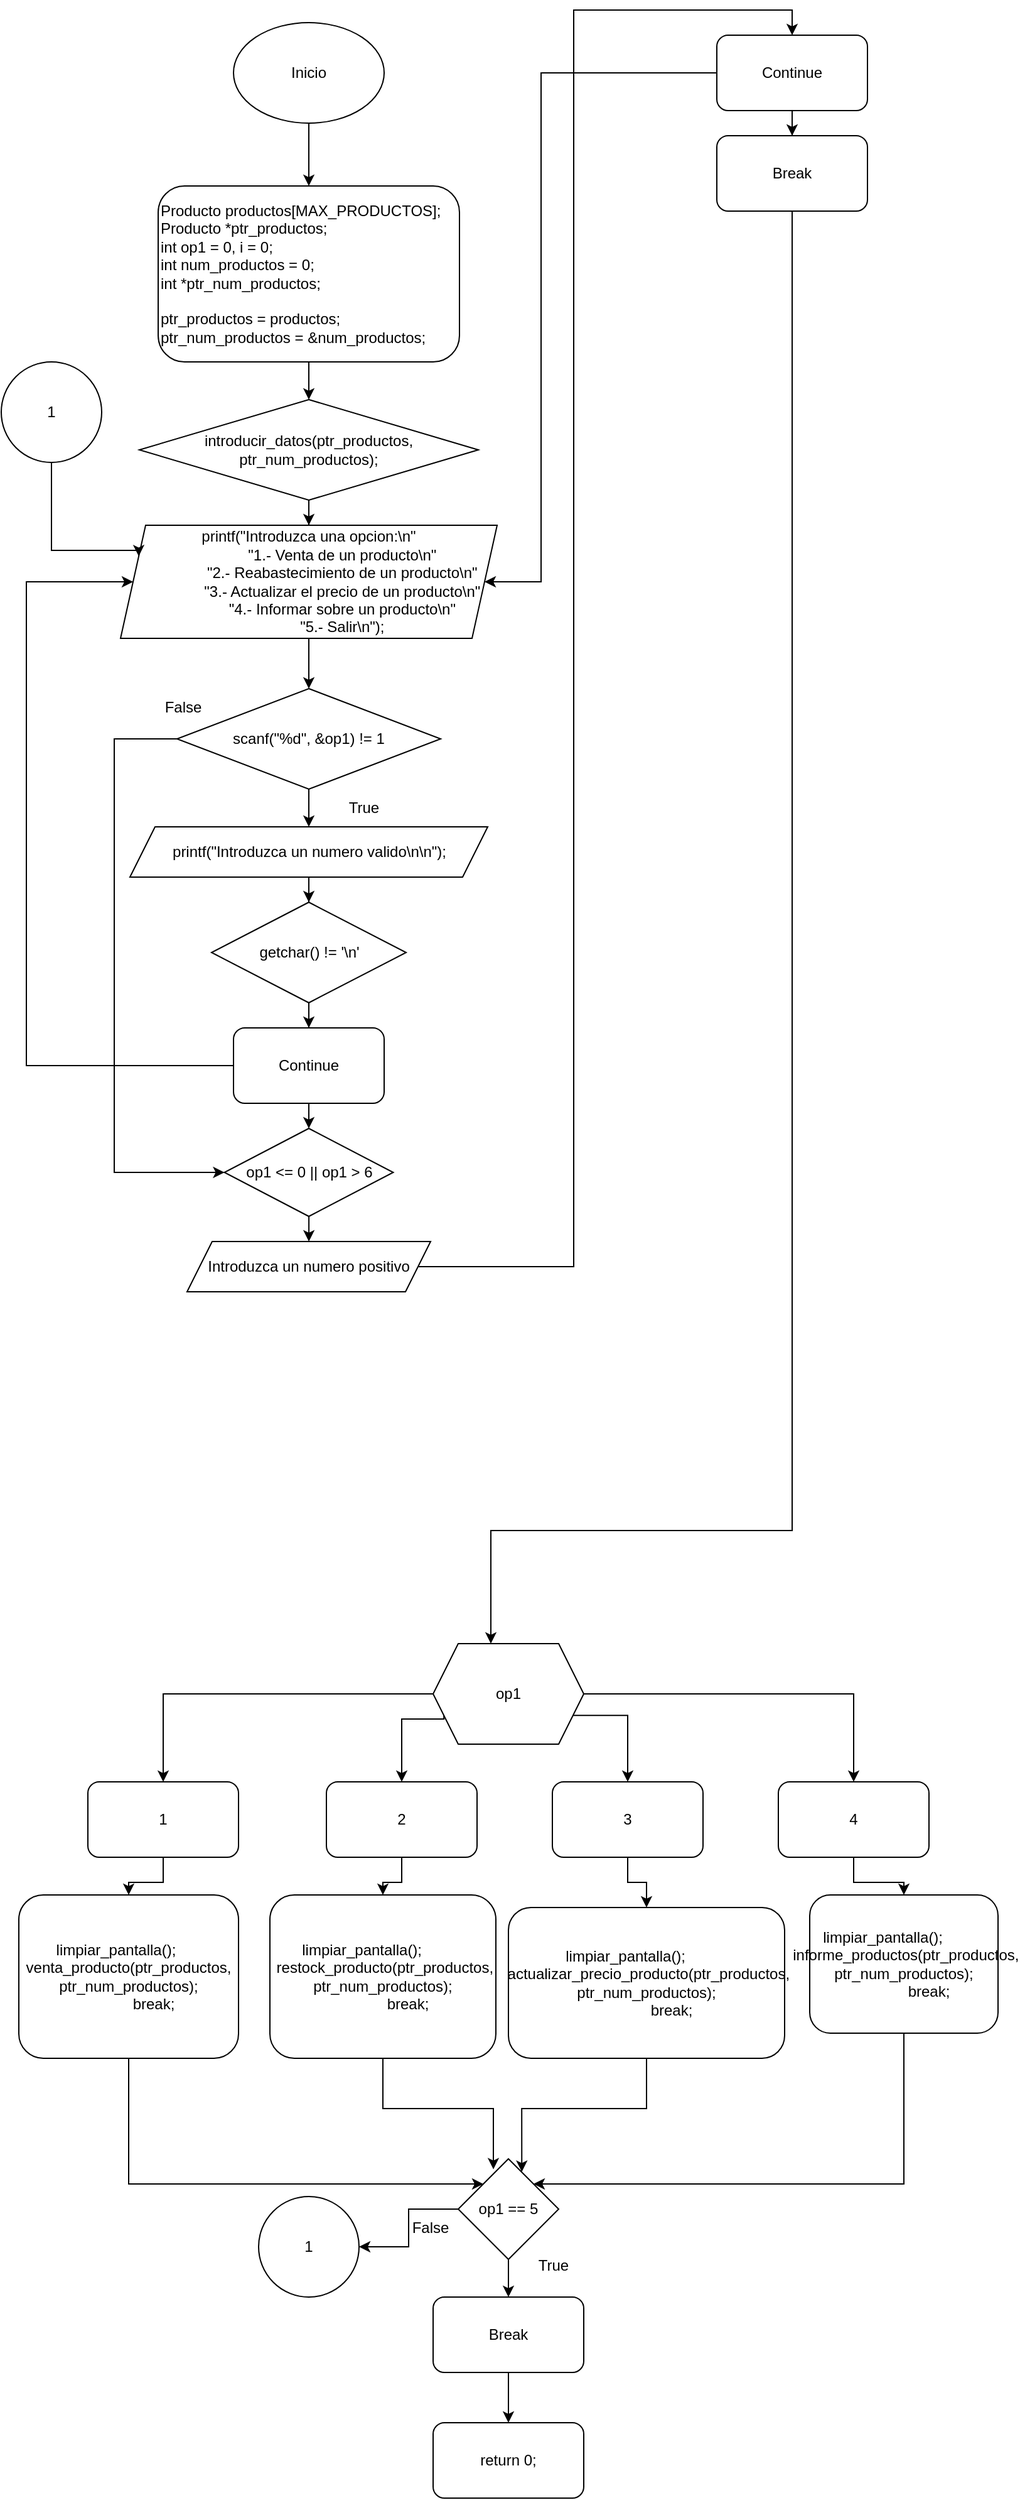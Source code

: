 <mxfile version="26.0.11" pages="2">
  <diagram name="Page-1" id="6EuT3WrSof2J02qX2gXS">
    <mxGraphModel dx="862" dy="1131" grid="1" gridSize="10" guides="1" tooltips="1" connect="1" arrows="1" fold="1" page="1" pageScale="1" pageWidth="827" pageHeight="1169" math="0" shadow="0">
      <root>
        <mxCell id="0" />
        <mxCell id="1" parent="0" />
        <mxCell id="ruOqabPLvEod-Vh73xAu-5" style="edgeStyle=orthogonalEdgeStyle;rounded=0;orthogonalLoop=1;jettySize=auto;html=1;" edge="1" parent="1" source="ruOqabPLvEod-Vh73xAu-1" target="ruOqabPLvEod-Vh73xAu-2">
          <mxGeometry relative="1" as="geometry" />
        </mxCell>
        <mxCell id="ruOqabPLvEod-Vh73xAu-1" value="Inicio" style="ellipse;whiteSpace=wrap;html=1;" vertex="1" parent="1">
          <mxGeometry x="195" y="40" width="120" height="80" as="geometry" />
        </mxCell>
        <mxCell id="ruOqabPLvEod-Vh73xAu-4" style="edgeStyle=orthogonalEdgeStyle;rounded=0;orthogonalLoop=1;jettySize=auto;html=1;" edge="1" parent="1" source="ruOqabPLvEod-Vh73xAu-2" target="ruOqabPLvEod-Vh73xAu-3">
          <mxGeometry relative="1" as="geometry" />
        </mxCell>
        <mxCell id="ruOqabPLvEod-Vh73xAu-2" value="&lt;div&gt;Producto productos[MAX_PRODUCTOS];&lt;/div&gt;&lt;div&gt;Producto *ptr_productos;&lt;/div&gt;&lt;div&gt;int op1 = 0, i = 0;&lt;/div&gt;&lt;div&gt;int num_productos = 0;&lt;/div&gt;&lt;div&gt;int *ptr_num_productos;&lt;/div&gt;&lt;div&gt;&lt;br&gt;&lt;/div&gt;&lt;div&gt;ptr_productos = productos;&lt;/div&gt;&lt;div&gt;ptr_num_productos = &amp;amp;num_productos;&lt;/div&gt;" style="rounded=1;whiteSpace=wrap;html=1;align=left;" vertex="1" parent="1">
          <mxGeometry x="135" y="170" width="240" height="140" as="geometry" />
        </mxCell>
        <mxCell id="3Sx2Qex6pyJ97NF9Tx8A-2" style="edgeStyle=orthogonalEdgeStyle;rounded=0;orthogonalLoop=1;jettySize=auto;html=1;" edge="1" parent="1" source="ruOqabPLvEod-Vh73xAu-3" target="ruOqabPLvEod-Vh73xAu-8">
          <mxGeometry relative="1" as="geometry" />
        </mxCell>
        <mxCell id="ruOqabPLvEod-Vh73xAu-3" value="introducir_datos(ptr_productos, ptr_num_productos);" style="rhombus;whiteSpace=wrap;html=1;" vertex="1" parent="1">
          <mxGeometry x="120" y="340" width="270" height="80" as="geometry" />
        </mxCell>
        <mxCell id="ruOqabPLvEod-Vh73xAu-13" style="edgeStyle=orthogonalEdgeStyle;rounded=0;orthogonalLoop=1;jettySize=auto;html=1;" edge="1" parent="1" source="ruOqabPLvEod-Vh73xAu-8" target="ruOqabPLvEod-Vh73xAu-12">
          <mxGeometry relative="1" as="geometry" />
        </mxCell>
        <mxCell id="ruOqabPLvEod-Vh73xAu-8" value="&lt;div&gt;printf(&quot;Introduzca una opcion:\n&quot;&lt;/div&gt;&lt;div&gt;&amp;nbsp; &amp;nbsp; &amp;nbsp; &amp;nbsp; &amp;nbsp; &amp;nbsp; &amp;nbsp; &amp;nbsp; &quot;1.- Venta de un producto\n&quot;&lt;/div&gt;&lt;div&gt;&amp;nbsp; &amp;nbsp; &amp;nbsp; &amp;nbsp; &amp;nbsp; &amp;nbsp; &amp;nbsp; &amp;nbsp; &quot;2.- Reabastecimiento de un producto\n&quot;&lt;/div&gt;&lt;div&gt;&amp;nbsp; &amp;nbsp; &amp;nbsp; &amp;nbsp; &amp;nbsp; &amp;nbsp; &amp;nbsp; &amp;nbsp; &quot;3.- Actualizar el precio de un producto\n&quot;&lt;/div&gt;&lt;div&gt;&amp;nbsp; &amp;nbsp; &amp;nbsp; &amp;nbsp; &amp;nbsp; &amp;nbsp; &amp;nbsp; &amp;nbsp; &quot;4.- Informar sobre un producto\n&quot;&lt;/div&gt;&lt;div&gt;&amp;nbsp; &amp;nbsp; &amp;nbsp; &amp;nbsp; &amp;nbsp; &amp;nbsp; &amp;nbsp; &amp;nbsp; &quot;5.- Salir\n&quot;);&lt;/div&gt;" style="shape=parallelogram;perimeter=parallelogramPerimeter;whiteSpace=wrap;html=1;fixedSize=1;align=center;" vertex="1" parent="1">
          <mxGeometry x="105" y="440" width="300" height="90" as="geometry" />
        </mxCell>
        <mxCell id="kJy41HRiozrTqBscaV05-25" style="edgeStyle=orthogonalEdgeStyle;rounded=0;orthogonalLoop=1;jettySize=auto;html=1;" edge="1" parent="1" source="ruOqabPLvEod-Vh73xAu-12" target="kJy41HRiozrTqBscaV05-4">
          <mxGeometry relative="1" as="geometry" />
        </mxCell>
        <mxCell id="kJy41HRiozrTqBscaV05-30" style="edgeStyle=orthogonalEdgeStyle;rounded=0;orthogonalLoop=1;jettySize=auto;html=1;entryX=0;entryY=0.5;entryDx=0;entryDy=0;" edge="1" parent="1" source="ruOqabPLvEod-Vh73xAu-12" target="kJy41HRiozrTqBscaV05-12">
          <mxGeometry relative="1" as="geometry">
            <Array as="points">
              <mxPoint x="100" y="610" />
              <mxPoint x="100" y="955" />
            </Array>
          </mxGeometry>
        </mxCell>
        <mxCell id="ruOqabPLvEod-Vh73xAu-12" value="scanf(&quot;%d&quot;, &amp;amp;op1) != 1" style="rhombus;whiteSpace=wrap;html=1;" vertex="1" parent="1">
          <mxGeometry x="150" y="570" width="210" height="80" as="geometry" />
        </mxCell>
        <mxCell id="wb4z05eD2YHID00nFYx9-5" value="True" style="text;html=1;align=center;verticalAlign=middle;whiteSpace=wrap;rounded=0;" vertex="1" parent="1">
          <mxGeometry x="269" y="650" width="60" height="30" as="geometry" />
        </mxCell>
        <mxCell id="wb4z05eD2YHID00nFYx9-6" value="False" style="text;html=1;align=center;verticalAlign=middle;whiteSpace=wrap;rounded=0;" vertex="1" parent="1">
          <mxGeometry x="125" y="570" width="60" height="30" as="geometry" />
        </mxCell>
        <mxCell id="kJy41HRiozrTqBscaV05-26" style="edgeStyle=orthogonalEdgeStyle;rounded=0;orthogonalLoop=1;jettySize=auto;html=1;" edge="1" parent="1" source="kJy41HRiozrTqBscaV05-4" target="kJy41HRiozrTqBscaV05-6">
          <mxGeometry relative="1" as="geometry" />
        </mxCell>
        <mxCell id="kJy41HRiozrTqBscaV05-4" value="printf(&quot;Introduzca un numero valido\n\n&quot;);" style="shape=parallelogram;perimeter=parallelogramPerimeter;whiteSpace=wrap;html=1;fixedSize=1;" vertex="1" parent="1">
          <mxGeometry x="112.5" y="680" width="285" height="40" as="geometry" />
        </mxCell>
        <mxCell id="kJy41HRiozrTqBscaV05-27" style="edgeStyle=orthogonalEdgeStyle;rounded=0;orthogonalLoop=1;jettySize=auto;html=1;" edge="1" parent="1" source="kJy41HRiozrTqBscaV05-6" target="kJy41HRiozrTqBscaV05-9">
          <mxGeometry relative="1" as="geometry" />
        </mxCell>
        <mxCell id="kJy41HRiozrTqBscaV05-6" value="getchar() != &#39;\n&#39;" style="rhombus;whiteSpace=wrap;html=1;" vertex="1" parent="1">
          <mxGeometry x="177.5" y="740" width="155" height="80" as="geometry" />
        </mxCell>
        <mxCell id="kJy41HRiozrTqBscaV05-24" style="edgeStyle=orthogonalEdgeStyle;rounded=0;orthogonalLoop=1;jettySize=auto;html=1;" edge="1" parent="1" source="kJy41HRiozrTqBscaV05-9" target="ruOqabPLvEod-Vh73xAu-8">
          <mxGeometry relative="1" as="geometry">
            <Array as="points">
              <mxPoint x="30" y="870" />
              <mxPoint x="30" y="485" />
            </Array>
          </mxGeometry>
        </mxCell>
        <mxCell id="kJy41HRiozrTqBscaV05-28" style="edgeStyle=orthogonalEdgeStyle;rounded=0;orthogonalLoop=1;jettySize=auto;html=1;" edge="1" parent="1" source="kJy41HRiozrTqBscaV05-9" target="kJy41HRiozrTqBscaV05-12">
          <mxGeometry relative="1" as="geometry" />
        </mxCell>
        <mxCell id="kJy41HRiozrTqBscaV05-9" value="Continue" style="rounded=1;whiteSpace=wrap;html=1;" vertex="1" parent="1">
          <mxGeometry x="195" y="840" width="120" height="60" as="geometry" />
        </mxCell>
        <mxCell id="kJy41HRiozrTqBscaV05-29" style="edgeStyle=orthogonalEdgeStyle;rounded=0;orthogonalLoop=1;jettySize=auto;html=1;" edge="1" parent="1" source="kJy41HRiozrTqBscaV05-12" target="kJy41HRiozrTqBscaV05-16">
          <mxGeometry relative="1" as="geometry" />
        </mxCell>
        <mxCell id="kJy41HRiozrTqBscaV05-12" value="op1 &amp;lt;= 0 || op1 &amp;gt; 6" style="rhombus;whiteSpace=wrap;html=1;" vertex="1" parent="1">
          <mxGeometry x="187.75" y="920" width="134.5" height="70" as="geometry" />
        </mxCell>
        <mxCell id="kJy41HRiozrTqBscaV05-15" style="edgeStyle=orthogonalEdgeStyle;rounded=0;orthogonalLoop=1;jettySize=auto;html=1;entryX=0.5;entryY=0;entryDx=0;entryDy=0;" edge="1" parent="1" source="kJy41HRiozrTqBscaV05-16" target="kJy41HRiozrTqBscaV05-19">
          <mxGeometry relative="1" as="geometry" />
        </mxCell>
        <mxCell id="kJy41HRiozrTqBscaV05-16" value="Introduzca un numero positivo" style="shape=parallelogram;perimeter=parallelogramPerimeter;whiteSpace=wrap;html=1;fixedSize=1;" vertex="1" parent="1">
          <mxGeometry x="158" y="1010" width="194" height="40" as="geometry" />
        </mxCell>
        <mxCell id="kJy41HRiozrTqBscaV05-17" style="edgeStyle=orthogonalEdgeStyle;rounded=0;orthogonalLoop=1;jettySize=auto;html=1;entryX=0.5;entryY=0;entryDx=0;entryDy=0;" edge="1" parent="1" source="kJy41HRiozrTqBscaV05-19" target="kJy41HRiozrTqBscaV05-20">
          <mxGeometry relative="1" as="geometry" />
        </mxCell>
        <mxCell id="kJy41HRiozrTqBscaV05-31" style="edgeStyle=orthogonalEdgeStyle;rounded=0;orthogonalLoop=1;jettySize=auto;html=1;entryX=1;entryY=0.5;entryDx=0;entryDy=0;" edge="1" parent="1" source="kJy41HRiozrTqBscaV05-19" target="ruOqabPLvEod-Vh73xAu-8">
          <mxGeometry relative="1" as="geometry">
            <Array as="points">
              <mxPoint x="440" y="80" />
              <mxPoint x="440" y="485" />
            </Array>
          </mxGeometry>
        </mxCell>
        <mxCell id="kJy41HRiozrTqBscaV05-19" value="Continue" style="rounded=1;whiteSpace=wrap;html=1;" vertex="1" parent="1">
          <mxGeometry x="580" y="50" width="120" height="60" as="geometry" />
        </mxCell>
        <mxCell id="nYfpYbDwFtSisSZFNhtA-20" style="edgeStyle=orthogonalEdgeStyle;rounded=0;orthogonalLoop=1;jettySize=auto;html=1;" edge="1" parent="1" source="kJy41HRiozrTqBscaV05-20" target="nYfpYbDwFtSisSZFNhtA-7">
          <mxGeometry relative="1" as="geometry">
            <Array as="points">
              <mxPoint x="640" y="1240" />
              <mxPoint x="400" y="1240" />
            </Array>
          </mxGeometry>
        </mxCell>
        <mxCell id="kJy41HRiozrTqBscaV05-20" value="Break" style="rounded=1;whiteSpace=wrap;html=1;" vertex="1" parent="1">
          <mxGeometry x="580" y="130" width="120" height="60" as="geometry" />
        </mxCell>
        <mxCell id="nYfpYbDwFtSisSZFNhtA-3" style="edgeStyle=orthogonalEdgeStyle;rounded=0;orthogonalLoop=1;jettySize=auto;html=1;entryX=0.5;entryY=0;entryDx=0;entryDy=0;" edge="1" parent="1" source="nYfpYbDwFtSisSZFNhtA-7" target="nYfpYbDwFtSisSZFNhtA-9">
          <mxGeometry relative="1" as="geometry" />
        </mxCell>
        <mxCell id="nYfpYbDwFtSisSZFNhtA-4" style="edgeStyle=orthogonalEdgeStyle;rounded=0;orthogonalLoop=1;jettySize=auto;html=1;exitX=0;exitY=0.75;exitDx=0;exitDy=0;entryX=0.5;entryY=0;entryDx=0;entryDy=0;" edge="1" parent="1" source="nYfpYbDwFtSisSZFNhtA-7" target="nYfpYbDwFtSisSZFNhtA-15">
          <mxGeometry relative="1" as="geometry">
            <Array as="points">
              <mxPoint x="363" y="1390" />
              <mxPoint x="329" y="1390" />
            </Array>
          </mxGeometry>
        </mxCell>
        <mxCell id="nYfpYbDwFtSisSZFNhtA-5" style="edgeStyle=orthogonalEdgeStyle;rounded=0;orthogonalLoop=1;jettySize=auto;html=1;exitX=1;exitY=0.75;exitDx=0;exitDy=0;entryX=0.5;entryY=0;entryDx=0;entryDy=0;" edge="1" parent="1" source="nYfpYbDwFtSisSZFNhtA-7" target="nYfpYbDwFtSisSZFNhtA-13">
          <mxGeometry relative="1" as="geometry">
            <Array as="points">
              <mxPoint x="509" y="1387" />
            </Array>
          </mxGeometry>
        </mxCell>
        <mxCell id="nYfpYbDwFtSisSZFNhtA-6" style="edgeStyle=orthogonalEdgeStyle;rounded=0;orthogonalLoop=1;jettySize=auto;html=1;entryX=0.5;entryY=0;entryDx=0;entryDy=0;" edge="1" parent="1" source="nYfpYbDwFtSisSZFNhtA-7" target="nYfpYbDwFtSisSZFNhtA-11">
          <mxGeometry relative="1" as="geometry" />
        </mxCell>
        <mxCell id="nYfpYbDwFtSisSZFNhtA-7" value="op1" style="shape=hexagon;perimeter=hexagonPerimeter2;whiteSpace=wrap;html=1;fixedSize=1;" vertex="1" parent="1">
          <mxGeometry x="354" y="1330" width="120" height="80" as="geometry" />
        </mxCell>
        <mxCell id="nYfpYbDwFtSisSZFNhtA-8" style="edgeStyle=orthogonalEdgeStyle;rounded=0;orthogonalLoop=1;jettySize=auto;html=1;entryX=0.5;entryY=0;entryDx=0;entryDy=0;" edge="1" parent="1" source="nYfpYbDwFtSisSZFNhtA-9" target="nYfpYbDwFtSisSZFNhtA-16">
          <mxGeometry relative="1" as="geometry" />
        </mxCell>
        <mxCell id="nYfpYbDwFtSisSZFNhtA-9" value="1" style="rounded=1;whiteSpace=wrap;html=1;" vertex="1" parent="1">
          <mxGeometry x="79" y="1440" width="120" height="60" as="geometry" />
        </mxCell>
        <mxCell id="nYfpYbDwFtSisSZFNhtA-10" style="edgeStyle=orthogonalEdgeStyle;rounded=0;orthogonalLoop=1;jettySize=auto;html=1;entryX=0.5;entryY=0;entryDx=0;entryDy=0;" edge="1" parent="1" source="nYfpYbDwFtSisSZFNhtA-11" target="nYfpYbDwFtSisSZFNhtA-17">
          <mxGeometry relative="1" as="geometry" />
        </mxCell>
        <mxCell id="nYfpYbDwFtSisSZFNhtA-11" value="4" style="rounded=1;whiteSpace=wrap;html=1;" vertex="1" parent="1">
          <mxGeometry x="629" y="1440" width="120" height="60" as="geometry" />
        </mxCell>
        <mxCell id="nYfpYbDwFtSisSZFNhtA-12" style="edgeStyle=orthogonalEdgeStyle;rounded=0;orthogonalLoop=1;jettySize=auto;html=1;entryX=0.5;entryY=0;entryDx=0;entryDy=0;" edge="1" parent="1" source="nYfpYbDwFtSisSZFNhtA-13" target="nYfpYbDwFtSisSZFNhtA-18">
          <mxGeometry relative="1" as="geometry" />
        </mxCell>
        <mxCell id="nYfpYbDwFtSisSZFNhtA-13" value="3" style="rounded=1;whiteSpace=wrap;html=1;" vertex="1" parent="1">
          <mxGeometry x="449" y="1440" width="120" height="60" as="geometry" />
        </mxCell>
        <mxCell id="nYfpYbDwFtSisSZFNhtA-14" style="edgeStyle=orthogonalEdgeStyle;rounded=0;orthogonalLoop=1;jettySize=auto;html=1;entryX=0.5;entryY=0;entryDx=0;entryDy=0;" edge="1" parent="1" source="nYfpYbDwFtSisSZFNhtA-15" target="nYfpYbDwFtSisSZFNhtA-19">
          <mxGeometry relative="1" as="geometry" />
        </mxCell>
        <mxCell id="nYfpYbDwFtSisSZFNhtA-15" value="2" style="rounded=1;whiteSpace=wrap;html=1;" vertex="1" parent="1">
          <mxGeometry x="269" y="1440" width="120" height="60" as="geometry" />
        </mxCell>
        <mxCell id="nYfpYbDwFtSisSZFNhtA-23" style="edgeStyle=orthogonalEdgeStyle;rounded=0;orthogonalLoop=1;jettySize=auto;html=1;entryX=0;entryY=0;entryDx=0;entryDy=0;" edge="1" parent="1" source="nYfpYbDwFtSisSZFNhtA-16" target="nYfpYbDwFtSisSZFNhtA-22">
          <mxGeometry relative="1" as="geometry">
            <Array as="points">
              <mxPoint x="112" y="1760" />
            </Array>
          </mxGeometry>
        </mxCell>
        <mxCell id="nYfpYbDwFtSisSZFNhtA-16" value="&lt;div&gt;limpiar_pantalla(); &amp;nbsp; &amp;nbsp; &amp;nbsp; venta_producto(ptr_productos, ptr_num_productos);&lt;/div&gt;&lt;div&gt;&amp;nbsp; &amp;nbsp; &amp;nbsp; &amp;nbsp; &amp;nbsp; &amp;nbsp; break;&lt;/div&gt;" style="rounded=1;whiteSpace=wrap;html=1;" vertex="1" parent="1">
          <mxGeometry x="24" y="1530" width="175" height="130" as="geometry" />
        </mxCell>
        <mxCell id="nYfpYbDwFtSisSZFNhtA-26" style="edgeStyle=orthogonalEdgeStyle;rounded=0;orthogonalLoop=1;jettySize=auto;html=1;entryX=1;entryY=0;entryDx=0;entryDy=0;" edge="1" parent="1" source="nYfpYbDwFtSisSZFNhtA-17" target="nYfpYbDwFtSisSZFNhtA-22">
          <mxGeometry relative="1" as="geometry">
            <Array as="points">
              <mxPoint x="729" y="1760" />
            </Array>
          </mxGeometry>
        </mxCell>
        <mxCell id="nYfpYbDwFtSisSZFNhtA-17" value="&lt;div&gt;limpiar_pantalla(); &amp;nbsp; &amp;nbsp; &amp;nbsp; &amp;nbsp; &amp;nbsp; &amp;nbsp;informe_productos(ptr_productos, ptr_num_productos);&lt;/div&gt;&lt;div&gt;&amp;nbsp; &amp;nbsp; &amp;nbsp; &amp;nbsp; &amp;nbsp; &amp;nbsp; break;&lt;/div&gt;" style="rounded=1;whiteSpace=wrap;html=1;" vertex="1" parent="1">
          <mxGeometry x="654" y="1530" width="150" height="110" as="geometry" />
        </mxCell>
        <mxCell id="nYfpYbDwFtSisSZFNhtA-25" style="edgeStyle=orthogonalEdgeStyle;rounded=0;orthogonalLoop=1;jettySize=auto;html=1;entryX=0.633;entryY=0.129;entryDx=0;entryDy=0;entryPerimeter=0;" edge="1" parent="1" source="nYfpYbDwFtSisSZFNhtA-18" target="nYfpYbDwFtSisSZFNhtA-22">
          <mxGeometry relative="1" as="geometry" />
        </mxCell>
        <mxCell id="nYfpYbDwFtSisSZFNhtA-18" value="&lt;div&gt;limpiar_pantalla(); &amp;nbsp; &amp;nbsp; &amp;nbsp; &amp;nbsp; &amp;nbsp; &amp;nbsp;actualizar_precio_producto(ptr_productos, ptr_num_productos);&lt;/div&gt;&lt;div&gt;&amp;nbsp; &amp;nbsp; &amp;nbsp; &amp;nbsp; &amp;nbsp; &amp;nbsp; break;&lt;/div&gt;" style="rounded=1;whiteSpace=wrap;html=1;" vertex="1" parent="1">
          <mxGeometry x="414" y="1540" width="220" height="120" as="geometry" />
        </mxCell>
        <mxCell id="nYfpYbDwFtSisSZFNhtA-24" style="edgeStyle=orthogonalEdgeStyle;rounded=0;orthogonalLoop=1;jettySize=auto;html=1;entryX=0.35;entryY=0.104;entryDx=0;entryDy=0;entryPerimeter=0;" edge="1" parent="1" source="nYfpYbDwFtSisSZFNhtA-19" target="nYfpYbDwFtSisSZFNhtA-22">
          <mxGeometry relative="1" as="geometry">
            <mxPoint x="400" y="1740" as="targetPoint" />
          </mxGeometry>
        </mxCell>
        <mxCell id="nYfpYbDwFtSisSZFNhtA-19" value="&lt;div&gt;limpiar_pantalla(); &amp;nbsp; &amp;nbsp; &amp;nbsp; &amp;nbsp; &amp;nbsp; &amp;nbsp;restock_producto(ptr_productos, ptr_num_productos);&lt;/div&gt;&lt;div&gt;&amp;nbsp; &amp;nbsp; &amp;nbsp; &amp;nbsp; &amp;nbsp; &amp;nbsp; break;&lt;/div&gt;" style="rounded=1;whiteSpace=wrap;html=1;" vertex="1" parent="1">
          <mxGeometry x="224" y="1530" width="180" height="130" as="geometry" />
        </mxCell>
        <mxCell id="nYfpYbDwFtSisSZFNhtA-29" style="edgeStyle=orthogonalEdgeStyle;rounded=0;orthogonalLoop=1;jettySize=auto;html=1;entryX=0.5;entryY=0;entryDx=0;entryDy=0;" edge="1" parent="1" source="nYfpYbDwFtSisSZFNhtA-22" target="nYfpYbDwFtSisSZFNhtA-28">
          <mxGeometry relative="1" as="geometry" />
        </mxCell>
        <mxCell id="nYfpYbDwFtSisSZFNhtA-34" value="" style="edgeStyle=orthogonalEdgeStyle;rounded=0;orthogonalLoop=1;jettySize=auto;html=1;" edge="1" parent="1" source="nYfpYbDwFtSisSZFNhtA-22" target="nYfpYbDwFtSisSZFNhtA-33">
          <mxGeometry relative="1" as="geometry" />
        </mxCell>
        <mxCell id="nYfpYbDwFtSisSZFNhtA-22" value="op1 == 5" style="rhombus;whiteSpace=wrap;html=1;" vertex="1" parent="1">
          <mxGeometry x="374" y="1740" width="80" height="80" as="geometry" />
        </mxCell>
        <mxCell id="nYfpYbDwFtSisSZFNhtA-32" style="edgeStyle=orthogonalEdgeStyle;rounded=0;orthogonalLoop=1;jettySize=auto;html=1;entryX=0.5;entryY=0;entryDx=0;entryDy=0;" edge="1" parent="1" source="nYfpYbDwFtSisSZFNhtA-28" target="nYfpYbDwFtSisSZFNhtA-30">
          <mxGeometry relative="1" as="geometry" />
        </mxCell>
        <mxCell id="nYfpYbDwFtSisSZFNhtA-28" value="Break" style="rounded=1;whiteSpace=wrap;html=1;" vertex="1" parent="1">
          <mxGeometry x="354" y="1850" width="120" height="60" as="geometry" />
        </mxCell>
        <mxCell id="nYfpYbDwFtSisSZFNhtA-30" value="return 0;" style="rounded=1;whiteSpace=wrap;html=1;" vertex="1" parent="1">
          <mxGeometry x="354" y="1950" width="120" height="60" as="geometry" />
        </mxCell>
        <mxCell id="nYfpYbDwFtSisSZFNhtA-33" value="1" style="ellipse;whiteSpace=wrap;html=1;" vertex="1" parent="1">
          <mxGeometry x="215" y="1770" width="80" height="80" as="geometry" />
        </mxCell>
        <mxCell id="nYfpYbDwFtSisSZFNhtA-35" value="False" style="text;html=1;align=center;verticalAlign=middle;whiteSpace=wrap;rounded=0;" vertex="1" parent="1">
          <mxGeometry x="322.25" y="1780" width="60" height="30" as="geometry" />
        </mxCell>
        <mxCell id="nYfpYbDwFtSisSZFNhtA-36" value="True" style="text;html=1;align=center;verticalAlign=middle;whiteSpace=wrap;rounded=0;" vertex="1" parent="1">
          <mxGeometry x="420" y="1810" width="60" height="30" as="geometry" />
        </mxCell>
        <mxCell id="nYfpYbDwFtSisSZFNhtA-40" style="edgeStyle=orthogonalEdgeStyle;rounded=0;orthogonalLoop=1;jettySize=auto;html=1;entryX=0;entryY=0.25;entryDx=0;entryDy=0;" edge="1" parent="1" source="nYfpYbDwFtSisSZFNhtA-39" target="ruOqabPLvEod-Vh73xAu-8">
          <mxGeometry relative="1" as="geometry">
            <Array as="points">
              <mxPoint x="50" y="460" />
              <mxPoint x="119" y="460" />
            </Array>
          </mxGeometry>
        </mxCell>
        <mxCell id="nYfpYbDwFtSisSZFNhtA-39" value="1" style="ellipse;whiteSpace=wrap;html=1;aspect=fixed;" vertex="1" parent="1">
          <mxGeometry x="10" y="310" width="80" height="80" as="geometry" />
        </mxCell>
      </root>
    </mxGraphModel>
  </diagram>
  <diagram id="BsehhIxnIOKtYMKPCZCD" name="Page-2">
    <mxGraphModel dx="948" dy="1244" grid="1" gridSize="10" guides="1" tooltips="1" connect="1" arrows="1" fold="1" page="1" pageScale="1" pageWidth="850" pageHeight="1100" math="0" shadow="0">
      <root>
        <mxCell id="0" />
        <mxCell id="1" parent="0" />
        <mxCell id="zoZrK7dPsTGhW3FlA4j9-2" style="edgeStyle=orthogonalEdgeStyle;rounded=0;orthogonalLoop=1;jettySize=auto;html=1;entryX=0.5;entryY=0;entryDx=0;entryDy=0;" edge="1" parent="1" source="COwL6ai_R-exPn_rSJPj-1" target="zoZrK7dPsTGhW3FlA4j9-1">
          <mxGeometry relative="1" as="geometry" />
        </mxCell>
        <mxCell id="COwL6ai_R-exPn_rSJPj-1" value="2" style="ellipse;whiteSpace=wrap;html=1;aspect=fixed;" vertex="1" parent="1">
          <mxGeometry x="385" y="40" width="80" height="80" as="geometry" />
        </mxCell>
        <mxCell id="zoZrK7dPsTGhW3FlA4j9-7" style="edgeStyle=orthogonalEdgeStyle;rounded=0;orthogonalLoop=1;jettySize=auto;html=1;entryX=0.5;entryY=0;entryDx=0;entryDy=0;" edge="1" parent="1" source="zoZrK7dPsTGhW3FlA4j9-1" target="zoZrK7dPsTGhW3FlA4j9-3">
          <mxGeometry relative="1" as="geometry" />
        </mxCell>
        <mxCell id="zoZrK7dPsTGhW3FlA4j9-8" style="edgeStyle=orthogonalEdgeStyle;rounded=0;orthogonalLoop=1;jettySize=auto;html=1;exitX=0;exitY=0.75;exitDx=0;exitDy=0;entryX=0.5;entryY=0;entryDx=0;entryDy=0;" edge="1" parent="1" source="zoZrK7dPsTGhW3FlA4j9-1" target="zoZrK7dPsTGhW3FlA4j9-6">
          <mxGeometry relative="1" as="geometry">
            <Array as="points">
              <mxPoint x="374" y="200" />
              <mxPoint x="340" y="200" />
            </Array>
          </mxGeometry>
        </mxCell>
        <mxCell id="zoZrK7dPsTGhW3FlA4j9-9" style="edgeStyle=orthogonalEdgeStyle;rounded=0;orthogonalLoop=1;jettySize=auto;html=1;exitX=1;exitY=0.75;exitDx=0;exitDy=0;entryX=0.5;entryY=0;entryDx=0;entryDy=0;" edge="1" parent="1" source="zoZrK7dPsTGhW3FlA4j9-1" target="zoZrK7dPsTGhW3FlA4j9-5">
          <mxGeometry relative="1" as="geometry">
            <Array as="points">
              <mxPoint x="520" y="197" />
            </Array>
          </mxGeometry>
        </mxCell>
        <mxCell id="zoZrK7dPsTGhW3FlA4j9-10" style="edgeStyle=orthogonalEdgeStyle;rounded=0;orthogonalLoop=1;jettySize=auto;html=1;entryX=0.5;entryY=0;entryDx=0;entryDy=0;" edge="1" parent="1" source="zoZrK7dPsTGhW3FlA4j9-1" target="zoZrK7dPsTGhW3FlA4j9-4">
          <mxGeometry relative="1" as="geometry" />
        </mxCell>
        <mxCell id="zoZrK7dPsTGhW3FlA4j9-1" value="op1" style="shape=hexagon;perimeter=hexagonPerimeter2;whiteSpace=wrap;html=1;fixedSize=1;" vertex="1" parent="1">
          <mxGeometry x="365" y="140" width="120" height="80" as="geometry" />
        </mxCell>
        <mxCell id="zoZrK7dPsTGhW3FlA4j9-16" style="edgeStyle=orthogonalEdgeStyle;rounded=0;orthogonalLoop=1;jettySize=auto;html=1;entryX=0.5;entryY=0;entryDx=0;entryDy=0;" edge="1" parent="1" source="zoZrK7dPsTGhW3FlA4j9-3" target="zoZrK7dPsTGhW3FlA4j9-11">
          <mxGeometry relative="1" as="geometry" />
        </mxCell>
        <mxCell id="zoZrK7dPsTGhW3FlA4j9-3" value="1" style="rounded=1;whiteSpace=wrap;html=1;" vertex="1" parent="1">
          <mxGeometry x="90" y="250" width="120" height="60" as="geometry" />
        </mxCell>
        <mxCell id="zoZrK7dPsTGhW3FlA4j9-19" style="edgeStyle=orthogonalEdgeStyle;rounded=0;orthogonalLoop=1;jettySize=auto;html=1;entryX=0.5;entryY=0;entryDx=0;entryDy=0;" edge="1" parent="1" source="zoZrK7dPsTGhW3FlA4j9-4" target="zoZrK7dPsTGhW3FlA4j9-12">
          <mxGeometry relative="1" as="geometry" />
        </mxCell>
        <mxCell id="zoZrK7dPsTGhW3FlA4j9-4" value="4" style="rounded=1;whiteSpace=wrap;html=1;" vertex="1" parent="1">
          <mxGeometry x="640" y="250" width="120" height="60" as="geometry" />
        </mxCell>
        <mxCell id="zoZrK7dPsTGhW3FlA4j9-18" style="edgeStyle=orthogonalEdgeStyle;rounded=0;orthogonalLoop=1;jettySize=auto;html=1;entryX=0.5;entryY=0;entryDx=0;entryDy=0;" edge="1" parent="1" source="zoZrK7dPsTGhW3FlA4j9-5" target="zoZrK7dPsTGhW3FlA4j9-13">
          <mxGeometry relative="1" as="geometry" />
        </mxCell>
        <mxCell id="zoZrK7dPsTGhW3FlA4j9-5" value="3" style="rounded=1;whiteSpace=wrap;html=1;" vertex="1" parent="1">
          <mxGeometry x="460" y="250" width="120" height="60" as="geometry" />
        </mxCell>
        <mxCell id="zoZrK7dPsTGhW3FlA4j9-17" style="edgeStyle=orthogonalEdgeStyle;rounded=0;orthogonalLoop=1;jettySize=auto;html=1;entryX=0.5;entryY=0;entryDx=0;entryDy=0;" edge="1" parent="1" source="zoZrK7dPsTGhW3FlA4j9-6" target="zoZrK7dPsTGhW3FlA4j9-14">
          <mxGeometry relative="1" as="geometry" />
        </mxCell>
        <mxCell id="zoZrK7dPsTGhW3FlA4j9-6" value="2" style="rounded=1;whiteSpace=wrap;html=1;" vertex="1" parent="1">
          <mxGeometry x="280" y="250" width="120" height="60" as="geometry" />
        </mxCell>
        <mxCell id="zoZrK7dPsTGhW3FlA4j9-11" value="&lt;div&gt;limpiar_pantalla(); &amp;nbsp; &amp;nbsp; &amp;nbsp; venta_producto(ptr_productos, ptr_num_productos);&lt;/div&gt;&lt;div&gt;&amp;nbsp; &amp;nbsp; &amp;nbsp; &amp;nbsp; &amp;nbsp; &amp;nbsp; break;&lt;/div&gt;" style="rounded=1;whiteSpace=wrap;html=1;" vertex="1" parent="1">
          <mxGeometry x="35" y="340" width="175" height="130" as="geometry" />
        </mxCell>
        <mxCell id="zoZrK7dPsTGhW3FlA4j9-12" value="&lt;div&gt;limpiar_pantalla(); &amp;nbsp; &amp;nbsp; &amp;nbsp; &amp;nbsp; &amp;nbsp; &amp;nbsp;informe_productos(ptr_productos, ptr_num_productos);&lt;/div&gt;&lt;div&gt;&amp;nbsp; &amp;nbsp; &amp;nbsp; &amp;nbsp; &amp;nbsp; &amp;nbsp; break;&lt;/div&gt;" style="rounded=1;whiteSpace=wrap;html=1;" vertex="1" parent="1">
          <mxGeometry x="665" y="340" width="150" height="110" as="geometry" />
        </mxCell>
        <mxCell id="zoZrK7dPsTGhW3FlA4j9-13" value="&lt;div&gt;limpiar_pantalla(); &amp;nbsp; &amp;nbsp; &amp;nbsp; &amp;nbsp; &amp;nbsp; &amp;nbsp;actualizar_precio_producto(ptr_productos, ptr_num_productos);&lt;/div&gt;&lt;div&gt;&amp;nbsp; &amp;nbsp; &amp;nbsp; &amp;nbsp; &amp;nbsp; &amp;nbsp; break;&lt;/div&gt;" style="rounded=1;whiteSpace=wrap;html=1;" vertex="1" parent="1">
          <mxGeometry x="425" y="350" width="220" height="120" as="geometry" />
        </mxCell>
        <mxCell id="zoZrK7dPsTGhW3FlA4j9-14" value="&lt;div&gt;limpiar_pantalla(); &amp;nbsp; &amp;nbsp; &amp;nbsp; &amp;nbsp; &amp;nbsp; &amp;nbsp;restock_producto(ptr_productos, ptr_num_productos);&lt;/div&gt;&lt;div&gt;&amp;nbsp; &amp;nbsp; &amp;nbsp; &amp;nbsp; &amp;nbsp; &amp;nbsp; break;&lt;/div&gt;" style="rounded=1;whiteSpace=wrap;html=1;" vertex="1" parent="1">
          <mxGeometry x="235" y="340" width="180" height="130" as="geometry" />
        </mxCell>
      </root>
    </mxGraphModel>
  </diagram>
</mxfile>
